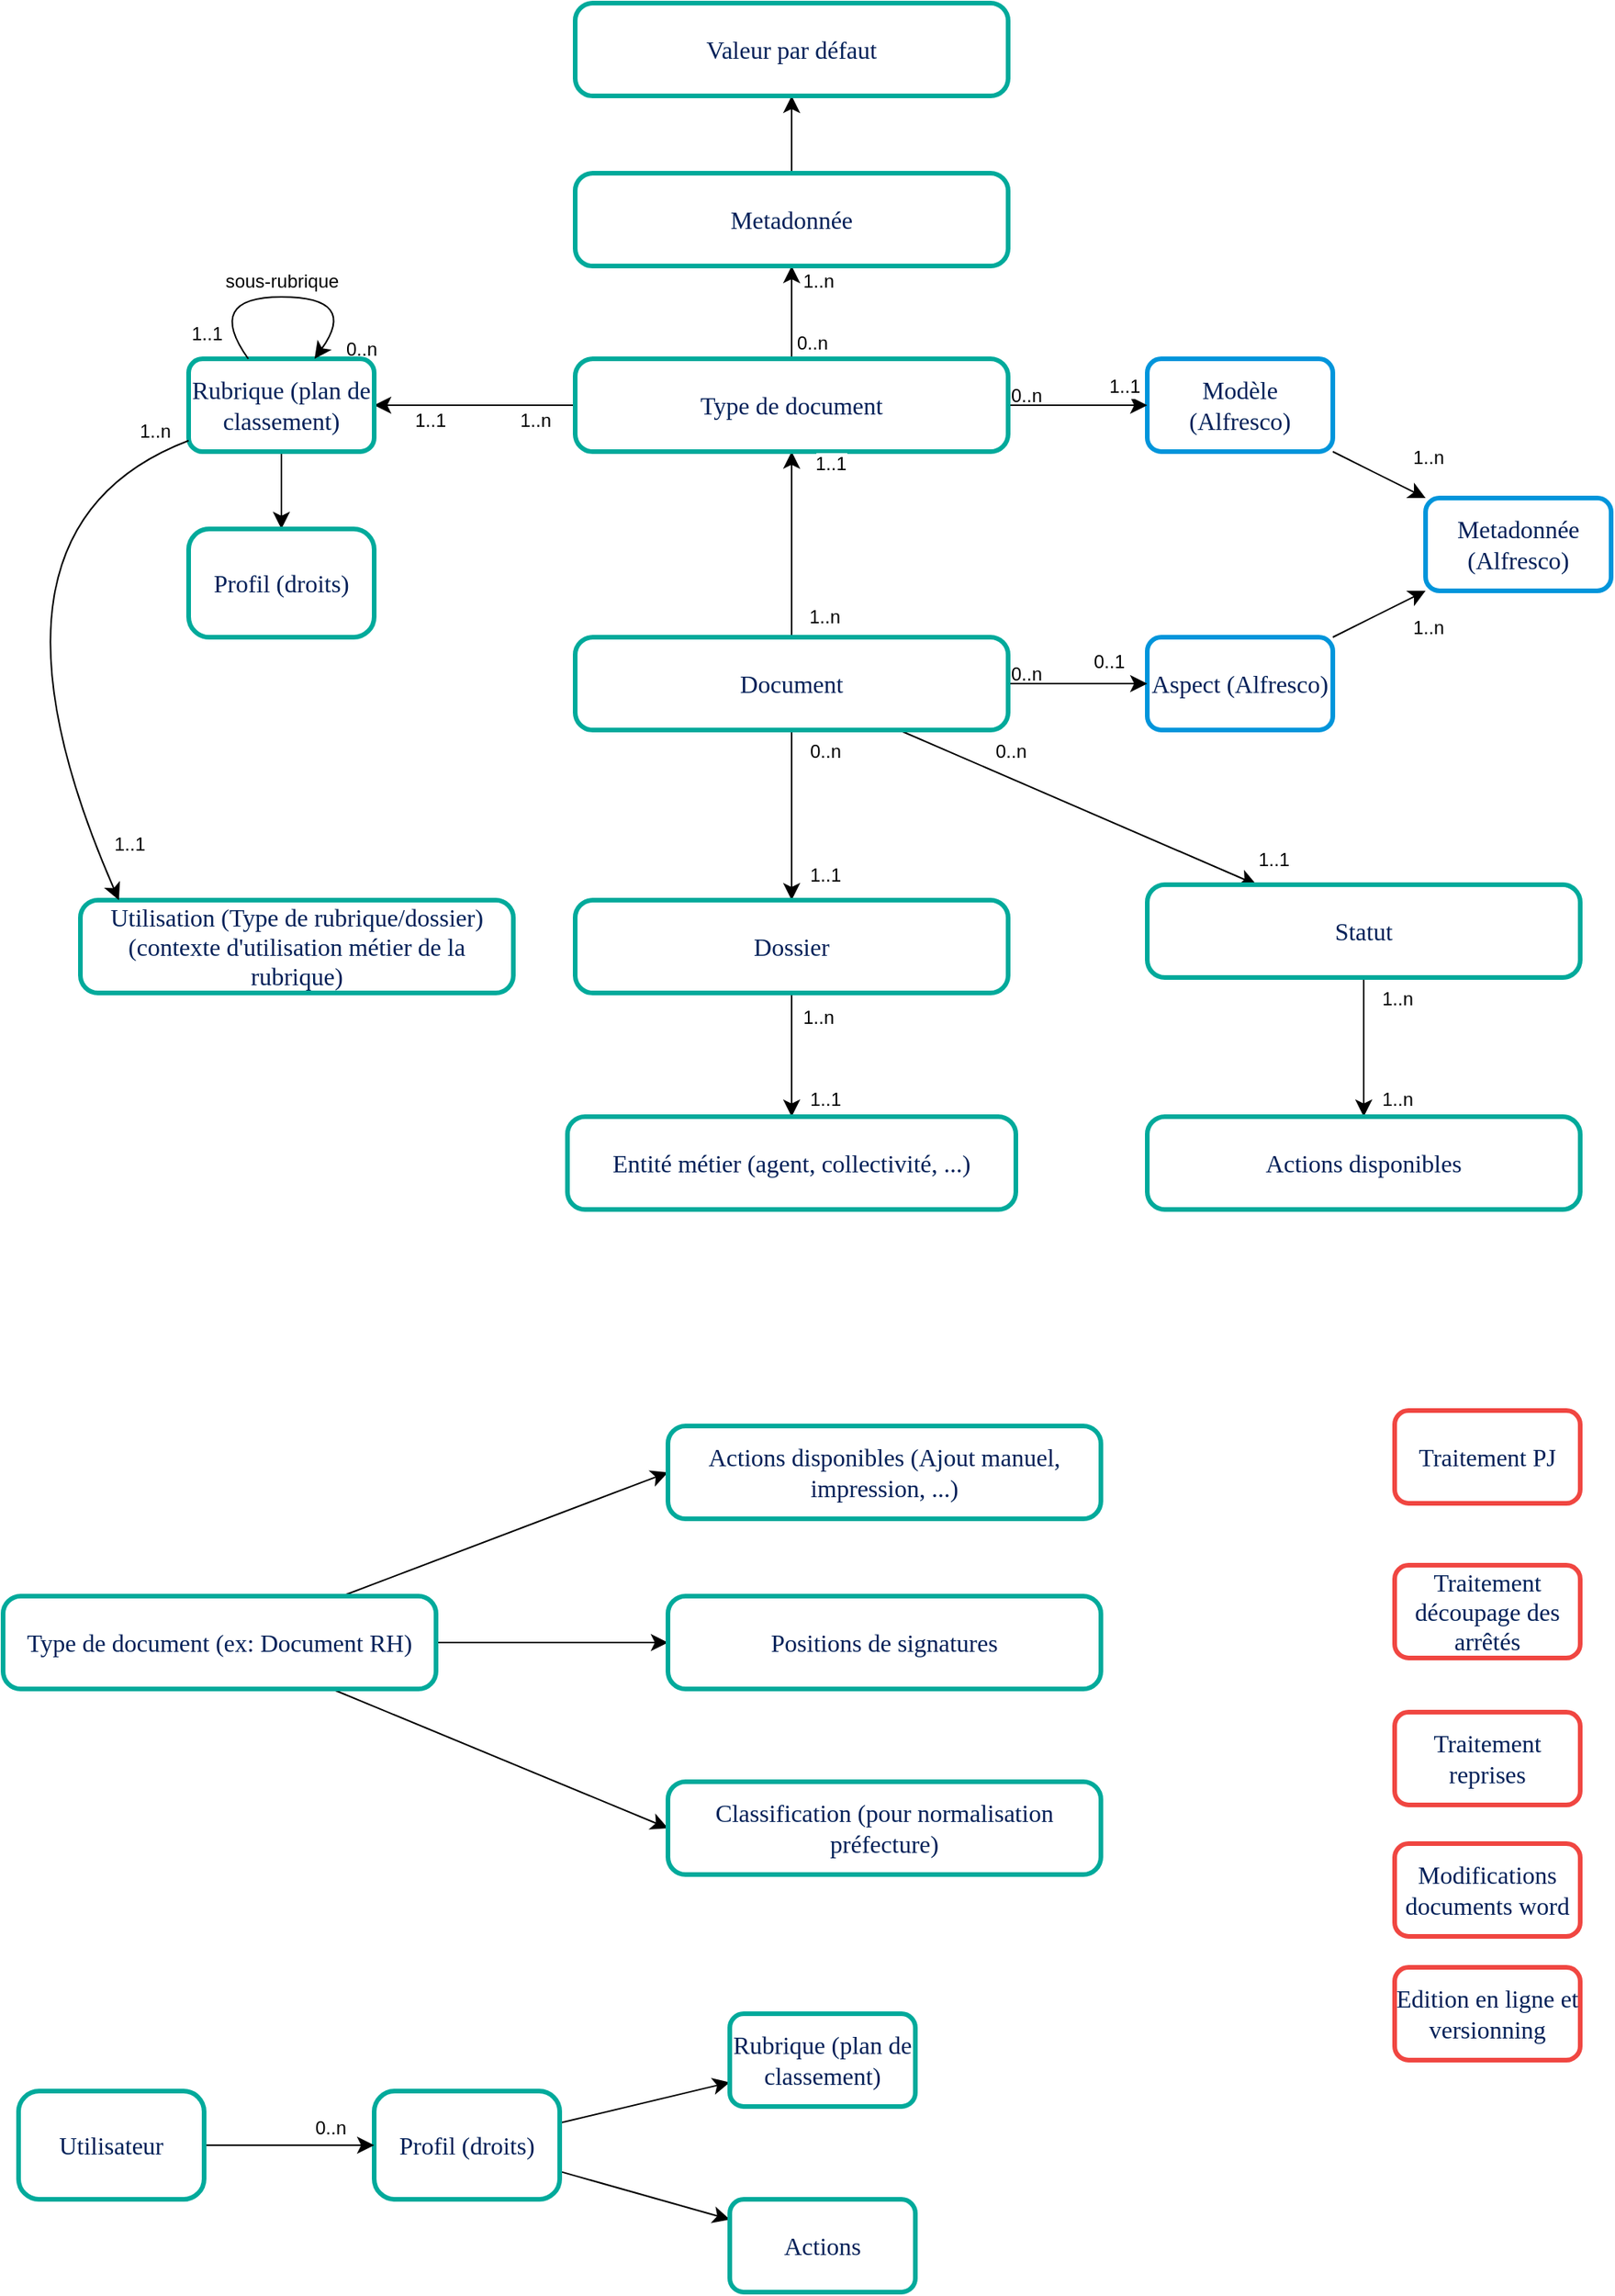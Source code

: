 <mxfile version="26.1.0">
  <diagram id="C5RBs43oDa-KdzZeNtuy" name="Page-1">
    <mxGraphModel dx="2210" dy="2001" grid="1" gridSize="10" guides="1" tooltips="1" connect="1" arrows="1" fold="1" page="1" pageScale="1" pageWidth="827" pageHeight="1169" math="0" shadow="0">
      <root>
        <mxCell id="WIyWlLk6GJQsqaUBKTNV-0" />
        <mxCell id="WIyWlLk6GJQsqaUBKTNV-1" parent="WIyWlLk6GJQsqaUBKTNV-0" />
        <mxCell id="phbMMFh-26lDou9REZHB-16" style="edgeStyle=none;curved=1;rounded=0;orthogonalLoop=1;jettySize=auto;html=1;entryX=0;entryY=1;entryDx=0;entryDy=0;fontSize=12;startSize=8;endSize=8;" parent="WIyWlLk6GJQsqaUBKTNV-1" source="phbMMFh-26lDou9REZHB-0" target="phbMMFh-26lDou9REZHB-13" edge="1">
          <mxGeometry relative="1" as="geometry" />
        </mxCell>
        <mxCell id="phbMMFh-26lDou9REZHB-0" value="Aspect (Alfresco)" style="rounded=1;whiteSpace=wrap;html=1;strokeColor=#0095db;strokeWidth=3;arcSize=15;fontFamily=Poppins;fontSource=https%3A%2F%2Ffonts.googleapis.com%2Fcss%3Ffamily%3DPoppins;fontSize=16;fontColor=#002058;fontStyle=0" parent="WIyWlLk6GJQsqaUBKTNV-1" vertex="1">
          <mxGeometry x="490" y="290" width="120" height="60" as="geometry" />
        </mxCell>
        <mxCell id="phbMMFh-26lDou9REZHB-14" style="edgeStyle=none;curved=1;rounded=0;orthogonalLoop=1;jettySize=auto;html=1;fontSize=12;startSize=8;endSize=8;" parent="WIyWlLk6GJQsqaUBKTNV-1" source="phbMMFh-26lDou9REZHB-3" target="phbMMFh-26lDou9REZHB-13" edge="1">
          <mxGeometry relative="1" as="geometry" />
        </mxCell>
        <mxCell id="phbMMFh-26lDou9REZHB-3" value="Modèle (Alfresco)" style="rounded=1;whiteSpace=wrap;html=1;strokeColor=#0095db;strokeWidth=3;arcSize=15;fontFamily=Poppins;fontSource=https%3A%2F%2Ffonts.googleapis.com%2Fcss%3Ffamily%3DPoppins;fontSize=16;fontColor=#002058;fontStyle=0" parent="WIyWlLk6GJQsqaUBKTNV-1" vertex="1">
          <mxGeometry x="490" y="110" width="120" height="60" as="geometry" />
        </mxCell>
        <mxCell id="phbMMFh-26lDou9REZHB-8" style="edgeStyle=none;curved=1;rounded=0;orthogonalLoop=1;jettySize=auto;html=1;entryX=0;entryY=0.5;entryDx=0;entryDy=0;fontSize=12;startSize=8;endSize=8;" parent="WIyWlLk6GJQsqaUBKTNV-1" source="phbMMFh-26lDou9REZHB-4" target="phbMMFh-26lDou9REZHB-0" edge="1">
          <mxGeometry relative="1" as="geometry" />
        </mxCell>
        <mxCell id="phbMMFh-26lDou9REZHB-12" style="edgeStyle=none;curved=1;rounded=0;orthogonalLoop=1;jettySize=auto;html=1;entryX=0.5;entryY=1;entryDx=0;entryDy=0;fontSize=12;startSize=8;endSize=8;" parent="WIyWlLk6GJQsqaUBKTNV-1" source="phbMMFh-26lDou9REZHB-4" target="phbMMFh-26lDou9REZHB-5" edge="1">
          <mxGeometry relative="1" as="geometry" />
        </mxCell>
        <mxCell id="phbMMFh-26lDou9REZHB-40" style="edgeStyle=none;curved=1;rounded=0;orthogonalLoop=1;jettySize=auto;html=1;fontSize=12;startSize=8;endSize=8;" parent="WIyWlLk6GJQsqaUBKTNV-1" source="phbMMFh-26lDou9REZHB-4" target="phbMMFh-26lDou9REZHB-29" edge="1">
          <mxGeometry relative="1" as="geometry" />
        </mxCell>
        <mxCell id="C5AE95VLdBe2y1BJVzsT-7" style="edgeStyle=none;curved=1;rounded=0;orthogonalLoop=1;jettySize=auto;html=1;fontSize=12;startSize=8;endSize=8;" edge="1" parent="WIyWlLk6GJQsqaUBKTNV-1" source="phbMMFh-26lDou9REZHB-4" target="C5AE95VLdBe2y1BJVzsT-5">
          <mxGeometry relative="1" as="geometry" />
        </mxCell>
        <mxCell id="phbMMFh-26lDou9REZHB-4" value="&lt;div&gt;Document&lt;/div&gt;" style="rounded=1;whiteSpace=wrap;html=1;strokeColor=#00AA9B;strokeWidth=3;arcSize=19;fontFamily=Poppins;fontSource=https%3A%2F%2Ffonts.googleapis.com%2Fcss%3Ffamily%3DPoppins;fontSize=16;fontColor=#002058;fontStyle=0;labelBackgroundColor=none;labelBorderColor=none;" parent="WIyWlLk6GJQsqaUBKTNV-1" vertex="1">
          <mxGeometry x="120" y="290" width="280" height="60" as="geometry" />
        </mxCell>
        <mxCell id="phbMMFh-26lDou9REZHB-7" style="edgeStyle=none;curved=1;rounded=0;orthogonalLoop=1;jettySize=auto;html=1;entryX=0;entryY=0.5;entryDx=0;entryDy=0;fontSize=12;startSize=8;endSize=8;" parent="WIyWlLk6GJQsqaUBKTNV-1" source="phbMMFh-26lDou9REZHB-5" target="phbMMFh-26lDou9REZHB-3" edge="1">
          <mxGeometry relative="1" as="geometry" />
        </mxCell>
        <mxCell id="phbMMFh-26lDou9REZHB-11" style="edgeStyle=none;curved=1;rounded=0;orthogonalLoop=1;jettySize=auto;html=1;fontSize=12;startSize=8;endSize=8;" parent="WIyWlLk6GJQsqaUBKTNV-1" source="phbMMFh-26lDou9REZHB-5" target="phbMMFh-26lDou9REZHB-10" edge="1">
          <mxGeometry relative="1" as="geometry" />
        </mxCell>
        <mxCell id="phbMMFh-26lDou9REZHB-17" style="edgeStyle=none;curved=1;rounded=0;orthogonalLoop=1;jettySize=auto;html=1;fontSize=12;startSize=8;endSize=8;" parent="WIyWlLk6GJQsqaUBKTNV-1" source="phbMMFh-26lDou9REZHB-5" target="phbMMFh-26lDou9REZHB-15" edge="1">
          <mxGeometry relative="1" as="geometry" />
        </mxCell>
        <mxCell id="phbMMFh-26lDou9REZHB-19" value="1..n" style="edgeLabel;html=1;align=center;verticalAlign=middle;resizable=0;points=[];fontSize=12;" parent="phbMMFh-26lDou9REZHB-17" vertex="1" connectable="0">
          <mxGeometry x="-0.4" y="-1" relative="1" as="geometry">
            <mxPoint x="13" y="11" as="offset" />
          </mxGeometry>
        </mxCell>
        <mxCell id="phbMMFh-26lDou9REZHB-20" value="1..1" style="edgeLabel;html=1;align=center;verticalAlign=middle;resizable=0;points=[];fontSize=12;" parent="phbMMFh-26lDou9REZHB-17" vertex="1" connectable="0">
          <mxGeometry x="0.446" y="2" relative="1" as="geometry">
            <mxPoint y="8" as="offset" />
          </mxGeometry>
        </mxCell>
        <mxCell id="phbMMFh-26lDou9REZHB-5" value="Type de document" style="rounded=1;whiteSpace=wrap;html=1;strokeColor=#00AA9B;strokeWidth=3;arcSize=19;fontFamily=Poppins;fontSource=https%3A%2F%2Ffonts.googleapis.com%2Fcss%3Ffamily%3DPoppins;fontSize=16;fontColor=#002058;fontStyle=0;labelBackgroundColor=none;labelBorderColor=none;" parent="WIyWlLk6GJQsqaUBKTNV-1" vertex="1">
          <mxGeometry x="120" y="110" width="280" height="60" as="geometry" />
        </mxCell>
        <mxCell id="phbMMFh-26lDou9REZHB-53" style="edgeStyle=none;curved=1;rounded=0;orthogonalLoop=1;jettySize=auto;html=1;entryX=0.5;entryY=1;entryDx=0;entryDy=0;fontSize=12;startSize=8;endSize=8;" parent="WIyWlLk6GJQsqaUBKTNV-1" source="phbMMFh-26lDou9REZHB-10" target="phbMMFh-26lDou9REZHB-52" edge="1">
          <mxGeometry relative="1" as="geometry" />
        </mxCell>
        <mxCell id="phbMMFh-26lDou9REZHB-10" value="Metadonnée" style="rounded=1;whiteSpace=wrap;html=1;strokeColor=#00AA9B;strokeWidth=3;arcSize=19;fontFamily=Poppins;fontSource=https%3A%2F%2Ffonts.googleapis.com%2Fcss%3Ffamily%3DPoppins;fontSize=16;fontColor=#002058;fontStyle=0;labelBackgroundColor=none;labelBorderColor=none;" parent="WIyWlLk6GJQsqaUBKTNV-1" vertex="1">
          <mxGeometry x="120" y="-10" width="280" height="60" as="geometry" />
        </mxCell>
        <mxCell id="phbMMFh-26lDou9REZHB-13" value="Metadonnée (Alfresco)" style="rounded=1;whiteSpace=wrap;html=1;strokeColor=#0095db;strokeWidth=3;arcSize=15;fontFamily=Poppins;fontSource=https%3A%2F%2Ffonts.googleapis.com%2Fcss%3Ffamily%3DPoppins;fontSize=16;fontColor=#002058;fontStyle=0" parent="WIyWlLk6GJQsqaUBKTNV-1" vertex="1">
          <mxGeometry x="670" y="200" width="120" height="60" as="geometry" />
        </mxCell>
        <mxCell id="phbMMFh-26lDou9REZHB-34" style="edgeStyle=none;curved=1;rounded=0;orthogonalLoop=1;jettySize=auto;html=1;fontSize=12;startSize=8;endSize=8;" parent="WIyWlLk6GJQsqaUBKTNV-1" source="phbMMFh-26lDou9REZHB-15" target="phbMMFh-26lDou9REZHB-33" edge="1">
          <mxGeometry relative="1" as="geometry" />
        </mxCell>
        <mxCell id="phbMMFh-26lDou9REZHB-15" value="Rubrique (plan de classement)" style="rounded=1;whiteSpace=wrap;html=1;strokeColor=#00AA9B;strokeWidth=3;arcSize=15;fontFamily=Poppins;fontSource=https%3A%2F%2Ffonts.googleapis.com%2Fcss%3Ffamily%3DPoppins;fontSize=16;fontColor=#002058;fontStyle=0;labelBackgroundColor=none;labelBorderColor=none;" parent="WIyWlLk6GJQsqaUBKTNV-1" vertex="1">
          <mxGeometry x="-130" y="110" width="120" height="60" as="geometry" />
        </mxCell>
        <mxCell id="phbMMFh-26lDou9REZHB-18" style="edgeStyle=none;curved=1;rounded=0;orthogonalLoop=1;jettySize=auto;html=1;fontSize=12;startSize=8;endSize=8;" parent="WIyWlLk6GJQsqaUBKTNV-1" source="phbMMFh-26lDou9REZHB-15" target="phbMMFh-26lDou9REZHB-15" edge="1">
          <mxGeometry relative="1" as="geometry">
            <Array as="points">
              <mxPoint x="-20" y="70" />
            </Array>
          </mxGeometry>
        </mxCell>
        <mxCell id="phbMMFh-26lDou9REZHB-44" value="sous-rubrique" style="edgeLabel;html=1;align=center;verticalAlign=middle;resizable=0;points=[];fontSize=12;" parent="phbMMFh-26lDou9REZHB-18" vertex="1" connectable="0">
          <mxGeometry x="0.091" y="1" relative="1" as="geometry">
            <mxPoint x="-9" y="-9" as="offset" />
          </mxGeometry>
        </mxCell>
        <mxCell id="phbMMFh-26lDou9REZHB-21" value="1..1" style="edgeLabel;html=1;align=center;verticalAlign=middle;resizable=0;points=[];fontSize=12;" parent="WIyWlLk6GJQsqaUBKTNV-1" vertex="1" connectable="0">
          <mxGeometry x="30" y="160" as="geometry">
            <mxPoint x="255" y="18" as="offset" />
          </mxGeometry>
        </mxCell>
        <mxCell id="phbMMFh-26lDou9REZHB-22" value="1..n" style="edgeLabel;html=1;align=center;verticalAlign=middle;resizable=0;points=[];fontSize=12;" parent="WIyWlLk6GJQsqaUBKTNV-1" vertex="1" connectable="0">
          <mxGeometry x="104" y="160" as="geometry">
            <mxPoint x="177" y="117" as="offset" />
          </mxGeometry>
        </mxCell>
        <mxCell id="phbMMFh-26lDou9REZHB-23" value="1..n" style="edgeLabel;html=1;align=center;verticalAlign=middle;resizable=0;points=[];fontSize=12;" parent="WIyWlLk6GJQsqaUBKTNV-1" vertex="1" connectable="0">
          <mxGeometry x="104" y="160" as="geometry">
            <mxPoint x="173" y="-100" as="offset" />
          </mxGeometry>
        </mxCell>
        <mxCell id="phbMMFh-26lDou9REZHB-24" value="0..n" style="edgeLabel;html=1;align=center;verticalAlign=middle;resizable=0;points=[];fontSize=12;" parent="WIyWlLk6GJQsqaUBKTNV-1" vertex="1" connectable="0">
          <mxGeometry x="104" y="160" as="geometry">
            <mxPoint x="169" y="-60" as="offset" />
          </mxGeometry>
        </mxCell>
        <mxCell id="phbMMFh-26lDou9REZHB-25" value="1..1" style="edgeLabel;html=1;align=center;verticalAlign=middle;resizable=0;points=[];fontSize=12;" parent="WIyWlLk6GJQsqaUBKTNV-1" vertex="1" connectable="0">
          <mxGeometry x="36" y="160" as="geometry">
            <mxPoint x="439" y="-32" as="offset" />
          </mxGeometry>
        </mxCell>
        <mxCell id="phbMMFh-26lDou9REZHB-26" value="0..n" style="text;whiteSpace=wrap;html=1;" parent="WIyWlLk6GJQsqaUBKTNV-1" vertex="1">
          <mxGeometry x="400" y="120" width="50" height="40" as="geometry" />
        </mxCell>
        <mxCell id="phbMMFh-26lDou9REZHB-27" value="0..1" style="edgeLabel;html=1;align=center;verticalAlign=middle;resizable=0;points=[];fontSize=12;" parent="WIyWlLk6GJQsqaUBKTNV-1" vertex="1" connectable="0">
          <mxGeometry x="36" y="160" as="geometry">
            <mxPoint x="429" y="146" as="offset" />
          </mxGeometry>
        </mxCell>
        <mxCell id="phbMMFh-26lDou9REZHB-28" value="0..n" style="text;whiteSpace=wrap;html=1;" parent="WIyWlLk6GJQsqaUBKTNV-1" vertex="1">
          <mxGeometry x="400" y="300" width="30" height="20" as="geometry" />
        </mxCell>
        <mxCell id="phbMMFh-26lDou9REZHB-46" style="edgeStyle=none;curved=1;rounded=0;orthogonalLoop=1;jettySize=auto;html=1;fontSize=12;startSize=8;endSize=8;" parent="WIyWlLk6GJQsqaUBKTNV-1" source="phbMMFh-26lDou9REZHB-29" target="phbMMFh-26lDou9REZHB-45" edge="1">
          <mxGeometry relative="1" as="geometry" />
        </mxCell>
        <mxCell id="phbMMFh-26lDou9REZHB-29" value="Dossier" style="rounded=1;whiteSpace=wrap;html=1;strokeColor=#00AA9B;strokeWidth=3;arcSize=19;fontFamily=Poppins;fontSource=https%3A%2F%2Ffonts.googleapis.com%2Fcss%3Ffamily%3DPoppins;fontSize=16;fontColor=#002058;fontStyle=0;labelBackgroundColor=none;labelBorderColor=none;" parent="WIyWlLk6GJQsqaUBKTNV-1" vertex="1">
          <mxGeometry x="120" y="460" width="280" height="60" as="geometry" />
        </mxCell>
        <mxCell id="phbMMFh-26lDou9REZHB-31" value="0..n" style="text;whiteSpace=wrap;html=1;" parent="WIyWlLk6GJQsqaUBKTNV-1" vertex="1">
          <mxGeometry x="270" y="350" width="30" height="30" as="geometry" />
        </mxCell>
        <mxCell id="phbMMFh-26lDou9REZHB-32" value="1..1" style="text;whiteSpace=wrap;html=1;" parent="WIyWlLk6GJQsqaUBKTNV-1" vertex="1">
          <mxGeometry x="270" y="430" width="30" height="20" as="geometry" />
        </mxCell>
        <mxCell id="phbMMFh-26lDou9REZHB-33" value="Profil (droits)" style="rounded=1;whiteSpace=wrap;html=1;strokeColor=#00AA9B;strokeWidth=3;arcSize=19;fontFamily=Poppins;fontSource=https%3A%2F%2Ffonts.googleapis.com%2Fcss%3Ffamily%3DPoppins;fontSize=16;fontColor=#002058;fontStyle=0;labelBackgroundColor=none;labelBorderColor=none;" parent="WIyWlLk6GJQsqaUBKTNV-1" vertex="1">
          <mxGeometry x="-130" y="220" width="120" height="70" as="geometry" />
        </mxCell>
        <mxCell id="phbMMFh-26lDou9REZHB-35" value="Utilisation (Type de rubrique/dossier) (contexte d&#39;utilisation métier de la rubrique)" style="rounded=1;whiteSpace=wrap;html=1;strokeColor=#00AA9B;strokeWidth=3;arcSize=19;fontFamily=Poppins;fontSource=https%3A%2F%2Ffonts.googleapis.com%2Fcss%3Ffamily%3DPoppins;fontSize=16;fontColor=#002058;fontStyle=0;labelBackgroundColor=none;labelBorderColor=none;" parent="WIyWlLk6GJQsqaUBKTNV-1" vertex="1">
          <mxGeometry x="-200" y="460" width="280" height="60" as="geometry" />
        </mxCell>
        <mxCell id="phbMMFh-26lDou9REZHB-37" style="edgeStyle=none;curved=1;rounded=0;orthogonalLoop=1;jettySize=auto;html=1;entryX=0.089;entryY=0;entryDx=0;entryDy=0;entryPerimeter=0;fontSize=12;startSize=8;endSize=8;" parent="WIyWlLk6GJQsqaUBKTNV-1" source="phbMMFh-26lDou9REZHB-15" target="phbMMFh-26lDou9REZHB-35" edge="1">
          <mxGeometry relative="1" as="geometry">
            <Array as="points">
              <mxPoint x="-280" y="220" />
            </Array>
          </mxGeometry>
        </mxCell>
        <mxCell id="phbMMFh-26lDou9REZHB-38" value="1..1" style="text;whiteSpace=wrap;html=1;" parent="WIyWlLk6GJQsqaUBKTNV-1" vertex="1">
          <mxGeometry x="-180" y="410" width="30" height="20" as="geometry" />
        </mxCell>
        <mxCell id="phbMMFh-26lDou9REZHB-39" value="1..n" style="edgeLabel;html=1;align=center;verticalAlign=middle;resizable=0;points=[];fontSize=12;" parent="WIyWlLk6GJQsqaUBKTNV-1" vertex="1" connectable="0">
          <mxGeometry x="104" y="160" as="geometry">
            <mxPoint x="-256" y="-3" as="offset" />
          </mxGeometry>
        </mxCell>
        <mxCell id="phbMMFh-26lDou9REZHB-42" value="0..n" style="text;whiteSpace=wrap;html=1;" parent="WIyWlLk6GJQsqaUBKTNV-1" vertex="1">
          <mxGeometry x="-30" y="90" width="30" height="20" as="geometry" />
        </mxCell>
        <mxCell id="phbMMFh-26lDou9REZHB-43" value="1..1" style="text;whiteSpace=wrap;html=1;" parent="WIyWlLk6GJQsqaUBKTNV-1" vertex="1">
          <mxGeometry x="-130" y="80" width="30" height="20" as="geometry" />
        </mxCell>
        <mxCell id="phbMMFh-26lDou9REZHB-45" value="Entité métier (agent, collectivité, ...)" style="rounded=1;whiteSpace=wrap;html=1;strokeColor=#00AA9B;strokeWidth=3;arcSize=19;fontFamily=Poppins;fontSource=https%3A%2F%2Ffonts.googleapis.com%2Fcss%3Ffamily%3DPoppins;fontSize=16;fontColor=#002058;fontStyle=0;labelBackgroundColor=none;labelBorderColor=none;" parent="WIyWlLk6GJQsqaUBKTNV-1" vertex="1">
          <mxGeometry x="115" y="600" width="290" height="60" as="geometry" />
        </mxCell>
        <mxCell id="phbMMFh-26lDou9REZHB-47" value="1..1" style="text;whiteSpace=wrap;html=1;" parent="WIyWlLk6GJQsqaUBKTNV-1" vertex="1">
          <mxGeometry x="270" y="575" width="30" height="20" as="geometry" />
        </mxCell>
        <mxCell id="phbMMFh-26lDou9REZHB-48" value="1..n" style="edgeLabel;html=1;align=center;verticalAlign=middle;resizable=0;points=[];fontSize=12;" parent="WIyWlLk6GJQsqaUBKTNV-1" vertex="1" connectable="0">
          <mxGeometry x="104" y="170" as="geometry">
            <mxPoint x="173" y="366" as="offset" />
          </mxGeometry>
        </mxCell>
        <mxCell id="phbMMFh-26lDou9REZHB-50" value="1..n" style="text;whiteSpace=wrap;html=1;" parent="WIyWlLk6GJQsqaUBKTNV-1" vertex="1">
          <mxGeometry x="660" y="270" width="30" height="20" as="geometry" />
        </mxCell>
        <mxCell id="phbMMFh-26lDou9REZHB-51" value="1..n" style="text;whiteSpace=wrap;html=1;" parent="WIyWlLk6GJQsqaUBKTNV-1" vertex="1">
          <mxGeometry x="660" y="160" width="30" height="20" as="geometry" />
        </mxCell>
        <mxCell id="phbMMFh-26lDou9REZHB-52" value="Valeur par défaut" style="rounded=1;whiteSpace=wrap;html=1;strokeColor=#00AA9B;strokeWidth=3;arcSize=19;fontFamily=Poppins;fontSource=https%3A%2F%2Ffonts.googleapis.com%2Fcss%3Ffamily%3DPoppins;fontSize=16;fontColor=#002058;fontStyle=0;labelBackgroundColor=none;labelBorderColor=none;" parent="WIyWlLk6GJQsqaUBKTNV-1" vertex="1">
          <mxGeometry x="120" y="-120" width="280" height="60" as="geometry" />
        </mxCell>
        <mxCell id="phbMMFh-26lDou9REZHB-58" style="edgeStyle=none;curved=1;rounded=0;orthogonalLoop=1;jettySize=auto;html=1;entryX=0;entryY=0.5;entryDx=0;entryDy=0;fontSize=12;startSize=8;endSize=8;" parent="WIyWlLk6GJQsqaUBKTNV-1" source="phbMMFh-26lDou9REZHB-56" target="phbMMFh-26lDou9REZHB-57" edge="1">
          <mxGeometry relative="1" as="geometry" />
        </mxCell>
        <mxCell id="phbMMFh-26lDou9REZHB-60" style="edgeStyle=none;curved=1;rounded=0;orthogonalLoop=1;jettySize=auto;html=1;entryX=0;entryY=0.5;entryDx=0;entryDy=0;fontSize=12;startSize=8;endSize=8;" parent="WIyWlLk6GJQsqaUBKTNV-1" source="phbMMFh-26lDou9REZHB-56" target="phbMMFh-26lDou9REZHB-59" edge="1">
          <mxGeometry relative="1" as="geometry" />
        </mxCell>
        <mxCell id="phbMMFh-26lDou9REZHB-62" style="edgeStyle=none;curved=1;rounded=0;orthogonalLoop=1;jettySize=auto;html=1;entryX=0;entryY=0.5;entryDx=0;entryDy=0;fontSize=12;startSize=8;endSize=8;" parent="WIyWlLk6GJQsqaUBKTNV-1" source="phbMMFh-26lDou9REZHB-56" target="phbMMFh-26lDou9REZHB-61" edge="1">
          <mxGeometry relative="1" as="geometry" />
        </mxCell>
        <mxCell id="phbMMFh-26lDou9REZHB-56" value="Type de document (ex: Document RH)" style="rounded=1;whiteSpace=wrap;html=1;strokeColor=#00AA9B;strokeWidth=3;arcSize=19;fontFamily=Poppins;fontSource=https%3A%2F%2Ffonts.googleapis.com%2Fcss%3Ffamily%3DPoppins;fontSize=16;fontColor=#002058;fontStyle=0;labelBackgroundColor=none;labelBorderColor=none;" parent="WIyWlLk6GJQsqaUBKTNV-1" vertex="1">
          <mxGeometry x="-250" y="910" width="280" height="60" as="geometry" />
        </mxCell>
        <mxCell id="phbMMFh-26lDou9REZHB-57" value="Actions disponibles (Ajout manuel, impression, ...)" style="rounded=1;whiteSpace=wrap;html=1;strokeColor=#00AA9B;strokeWidth=3;arcSize=19;fontFamily=Poppins;fontSource=https%3A%2F%2Ffonts.googleapis.com%2Fcss%3Ffamily%3DPoppins;fontSize=16;fontColor=#002058;fontStyle=0;labelBackgroundColor=none;labelBorderColor=none;" parent="WIyWlLk6GJQsqaUBKTNV-1" vertex="1">
          <mxGeometry x="180" y="800" width="280" height="60" as="geometry" />
        </mxCell>
        <mxCell id="phbMMFh-26lDou9REZHB-59" value="Positions de signatures" style="rounded=1;whiteSpace=wrap;html=1;strokeColor=#00AA9B;strokeWidth=3;arcSize=19;fontFamily=Poppins;fontSource=https%3A%2F%2Ffonts.googleapis.com%2Fcss%3Ffamily%3DPoppins;fontSize=16;fontColor=#002058;fontStyle=0;labelBackgroundColor=none;labelBorderColor=none;" parent="WIyWlLk6GJQsqaUBKTNV-1" vertex="1">
          <mxGeometry x="180" y="910" width="280" height="60" as="geometry" />
        </mxCell>
        <mxCell id="phbMMFh-26lDou9REZHB-61" value="Classification (pour normalisation préfecture)" style="rounded=1;whiteSpace=wrap;html=1;strokeColor=#00AA9B;strokeWidth=3;arcSize=19;fontFamily=Poppins;fontSource=https%3A%2F%2Ffonts.googleapis.com%2Fcss%3Ffamily%3DPoppins;fontSize=16;fontColor=#002058;fontStyle=0;labelBackgroundColor=none;labelBorderColor=none;" parent="WIyWlLk6GJQsqaUBKTNV-1" vertex="1">
          <mxGeometry x="180" y="1030" width="280" height="60" as="geometry" />
        </mxCell>
        <mxCell id="phbMMFh-26lDou9REZHB-71" style="edgeStyle=none;curved=1;rounded=0;orthogonalLoop=1;jettySize=auto;html=1;fontSize=12;startSize=8;endSize=8;" parent="WIyWlLk6GJQsqaUBKTNV-1" source="phbMMFh-26lDou9REZHB-65" target="phbMMFh-26lDou9REZHB-68" edge="1">
          <mxGeometry relative="1" as="geometry" />
        </mxCell>
        <mxCell id="phbMMFh-26lDou9REZHB-72" style="edgeStyle=none;curved=1;rounded=0;orthogonalLoop=1;jettySize=auto;html=1;fontSize=12;startSize=8;endSize=8;" parent="WIyWlLk6GJQsqaUBKTNV-1" source="phbMMFh-26lDou9REZHB-65" target="phbMMFh-26lDou9REZHB-70" edge="1">
          <mxGeometry relative="1" as="geometry" />
        </mxCell>
        <mxCell id="phbMMFh-26lDou9REZHB-65" value="Profil (droits)" style="rounded=1;whiteSpace=wrap;html=1;strokeColor=#00AA9B;strokeWidth=3;arcSize=19;fontFamily=Poppins;fontSource=https%3A%2F%2Ffonts.googleapis.com%2Fcss%3Ffamily%3DPoppins;fontSize=16;fontColor=#002058;fontStyle=0;labelBackgroundColor=none;labelBorderColor=none;" parent="WIyWlLk6GJQsqaUBKTNV-1" vertex="1">
          <mxGeometry x="-10" y="1230" width="120" height="70" as="geometry" />
        </mxCell>
        <mxCell id="phbMMFh-26lDou9REZHB-67" style="edgeStyle=none;curved=1;rounded=0;orthogonalLoop=1;jettySize=auto;html=1;fontSize=12;startSize=8;endSize=8;" parent="WIyWlLk6GJQsqaUBKTNV-1" source="phbMMFh-26lDou9REZHB-66" target="phbMMFh-26lDou9REZHB-65" edge="1">
          <mxGeometry relative="1" as="geometry" />
        </mxCell>
        <mxCell id="phbMMFh-26lDou9REZHB-66" value="Utilisateur" style="rounded=1;whiteSpace=wrap;html=1;strokeColor=#00AA9B;strokeWidth=3;arcSize=19;fontFamily=Poppins;fontSource=https%3A%2F%2Ffonts.googleapis.com%2Fcss%3Ffamily%3DPoppins;fontSize=16;fontColor=#002058;fontStyle=0;labelBackgroundColor=none;labelBorderColor=none;" parent="WIyWlLk6GJQsqaUBKTNV-1" vertex="1">
          <mxGeometry x="-240" y="1230" width="120" height="70" as="geometry" />
        </mxCell>
        <mxCell id="phbMMFh-26lDou9REZHB-68" value="Rubrique (plan de classement)" style="rounded=1;whiteSpace=wrap;html=1;strokeColor=#00AA9B;strokeWidth=3;arcSize=15;fontFamily=Poppins;fontSource=https%3A%2F%2Ffonts.googleapis.com%2Fcss%3Ffamily%3DPoppins;fontSize=16;fontColor=#002058;fontStyle=0;labelBackgroundColor=none;labelBorderColor=none;" parent="WIyWlLk6GJQsqaUBKTNV-1" vertex="1">
          <mxGeometry x="220" y="1180" width="120" height="60" as="geometry" />
        </mxCell>
        <mxCell id="phbMMFh-26lDou9REZHB-70" value="&lt;div&gt;Actions&lt;/div&gt;" style="rounded=1;whiteSpace=wrap;html=1;strokeColor=#00AA9B;strokeWidth=3;arcSize=15;fontFamily=Poppins;fontSource=https%3A%2F%2Ffonts.googleapis.com%2Fcss%3Ffamily%3DPoppins;fontSize=16;fontColor=#002058;fontStyle=0;labelBackgroundColor=none;labelBorderColor=none;" parent="WIyWlLk6GJQsqaUBKTNV-1" vertex="1">
          <mxGeometry x="220" y="1300" width="120" height="60" as="geometry" />
        </mxCell>
        <mxCell id="phbMMFh-26lDou9REZHB-73" value="0..n" style="text;whiteSpace=wrap;html=1;" parent="WIyWlLk6GJQsqaUBKTNV-1" vertex="1">
          <mxGeometry x="-50" y="1240" width="30" height="30" as="geometry" />
        </mxCell>
        <mxCell id="C5AE95VLdBe2y1BJVzsT-0" value="Traitement PJ" style="rounded=1;whiteSpace=wrap;html=1;strokeColor=#F04641;strokeWidth=3;arcSize=15;fontFamily=Poppins;fontSource=https%3A%2F%2Ffonts.googleapis.com%2Fcss%3Ffamily%3DPoppins;fontSize=16;fontColor=#002058;fontStyle=0;labelBackgroundColor=none;labelBorderColor=none;" vertex="1" parent="WIyWlLk6GJQsqaUBKTNV-1">
          <mxGeometry x="650" y="790" width="120" height="60" as="geometry" />
        </mxCell>
        <mxCell id="C5AE95VLdBe2y1BJVzsT-1" value="Traitement découpage des arrêtés" style="rounded=1;whiteSpace=wrap;html=1;strokeColor=#F04641;strokeWidth=3;arcSize=15;fontFamily=Poppins;fontSource=https%3A%2F%2Ffonts.googleapis.com%2Fcss%3Ffamily%3DPoppins;fontSize=16;fontColor=#002058;fontStyle=0;labelBackgroundColor=none;labelBorderColor=none;" vertex="1" parent="WIyWlLk6GJQsqaUBKTNV-1">
          <mxGeometry x="650" y="890" width="120" height="60" as="geometry" />
        </mxCell>
        <mxCell id="C5AE95VLdBe2y1BJVzsT-2" value="Traitement reprises" style="rounded=1;whiteSpace=wrap;html=1;strokeColor=#F04641;strokeWidth=3;arcSize=15;fontFamily=Poppins;fontSource=https%3A%2F%2Ffonts.googleapis.com%2Fcss%3Ffamily%3DPoppins;fontSize=16;fontColor=#002058;fontStyle=0;labelBackgroundColor=none;labelBorderColor=none;" vertex="1" parent="WIyWlLk6GJQsqaUBKTNV-1">
          <mxGeometry x="650" y="985" width="120" height="60" as="geometry" />
        </mxCell>
        <mxCell id="C5AE95VLdBe2y1BJVzsT-3" value="Modifications documents word" style="rounded=1;whiteSpace=wrap;html=1;strokeColor=#F04641;strokeWidth=3;arcSize=15;fontFamily=Poppins;fontSource=https%3A%2F%2Ffonts.googleapis.com%2Fcss%3Ffamily%3DPoppins;fontSize=16;fontColor=#002058;fontStyle=0;labelBackgroundColor=none;labelBorderColor=none;" vertex="1" parent="WIyWlLk6GJQsqaUBKTNV-1">
          <mxGeometry x="650" y="1070" width="120" height="60" as="geometry" />
        </mxCell>
        <mxCell id="C5AE95VLdBe2y1BJVzsT-4" value="Edition en ligne et versionning" style="rounded=1;whiteSpace=wrap;html=1;strokeColor=#F04641;strokeWidth=3;arcSize=15;fontFamily=Poppins;fontSource=https%3A%2F%2Ffonts.googleapis.com%2Fcss%3Ffamily%3DPoppins;fontSize=16;fontColor=#002058;fontStyle=0;labelBackgroundColor=none;labelBorderColor=none;" vertex="1" parent="WIyWlLk6GJQsqaUBKTNV-1">
          <mxGeometry x="650" y="1150" width="120" height="60" as="geometry" />
        </mxCell>
        <mxCell id="C5AE95VLdBe2y1BJVzsT-9" style="edgeStyle=none;curved=1;rounded=0;orthogonalLoop=1;jettySize=auto;html=1;fontSize=12;startSize=8;endSize=8;" edge="1" parent="WIyWlLk6GJQsqaUBKTNV-1" source="C5AE95VLdBe2y1BJVzsT-5" target="C5AE95VLdBe2y1BJVzsT-8">
          <mxGeometry relative="1" as="geometry" />
        </mxCell>
        <mxCell id="C5AE95VLdBe2y1BJVzsT-5" value="Statut" style="rounded=1;whiteSpace=wrap;html=1;strokeColor=#00AA9B;strokeWidth=3;arcSize=19;fontFamily=Poppins;fontSource=https%3A%2F%2Ffonts.googleapis.com%2Fcss%3Ffamily%3DPoppins;fontSize=16;fontColor=#002058;fontStyle=0;labelBackgroundColor=none;labelBorderColor=none;" vertex="1" parent="WIyWlLk6GJQsqaUBKTNV-1">
          <mxGeometry x="490" y="450" width="280" height="60" as="geometry" />
        </mxCell>
        <mxCell id="C5AE95VLdBe2y1BJVzsT-8" value="Actions disponibles" style="rounded=1;whiteSpace=wrap;html=1;strokeColor=#00AA9B;strokeWidth=3;arcSize=19;fontFamily=Poppins;fontSource=https%3A%2F%2Ffonts.googleapis.com%2Fcss%3Ffamily%3DPoppins;fontSize=16;fontColor=#002058;fontStyle=0;labelBackgroundColor=none;labelBorderColor=none;" vertex="1" parent="WIyWlLk6GJQsqaUBKTNV-1">
          <mxGeometry x="490" y="600" width="280" height="60" as="geometry" />
        </mxCell>
        <mxCell id="C5AE95VLdBe2y1BJVzsT-10" value="1..1" style="text;whiteSpace=wrap;html=1;" vertex="1" parent="WIyWlLk6GJQsqaUBKTNV-1">
          <mxGeometry x="560" y="420" width="30" height="20" as="geometry" />
        </mxCell>
        <mxCell id="C5AE95VLdBe2y1BJVzsT-13" value="0..n" style="text;whiteSpace=wrap;html=1;" vertex="1" parent="WIyWlLk6GJQsqaUBKTNV-1">
          <mxGeometry x="390" y="350" width="30" height="30" as="geometry" />
        </mxCell>
        <mxCell id="C5AE95VLdBe2y1BJVzsT-17" value="1..n" style="text;whiteSpace=wrap;html=1;" vertex="1" parent="WIyWlLk6GJQsqaUBKTNV-1">
          <mxGeometry x="640" y="510" width="10" height="30" as="geometry" />
        </mxCell>
        <mxCell id="C5AE95VLdBe2y1BJVzsT-18" value="1..n" style="text;whiteSpace=wrap;html=1;" vertex="1" parent="WIyWlLk6GJQsqaUBKTNV-1">
          <mxGeometry x="640" y="575" width="30" height="20" as="geometry" />
        </mxCell>
        <mxCell id="C5AE95VLdBe2y1BJVzsT-19" style="edgeStyle=none;curved=1;rounded=0;orthogonalLoop=1;jettySize=auto;html=1;exitX=1;exitY=0.5;exitDx=0;exitDy=0;fontSize=12;startSize=8;endSize=8;" edge="1" parent="WIyWlLk6GJQsqaUBKTNV-1" source="C5AE95VLdBe2y1BJVzsT-17" target="C5AE95VLdBe2y1BJVzsT-17">
          <mxGeometry relative="1" as="geometry" />
        </mxCell>
      </root>
    </mxGraphModel>
  </diagram>
</mxfile>
